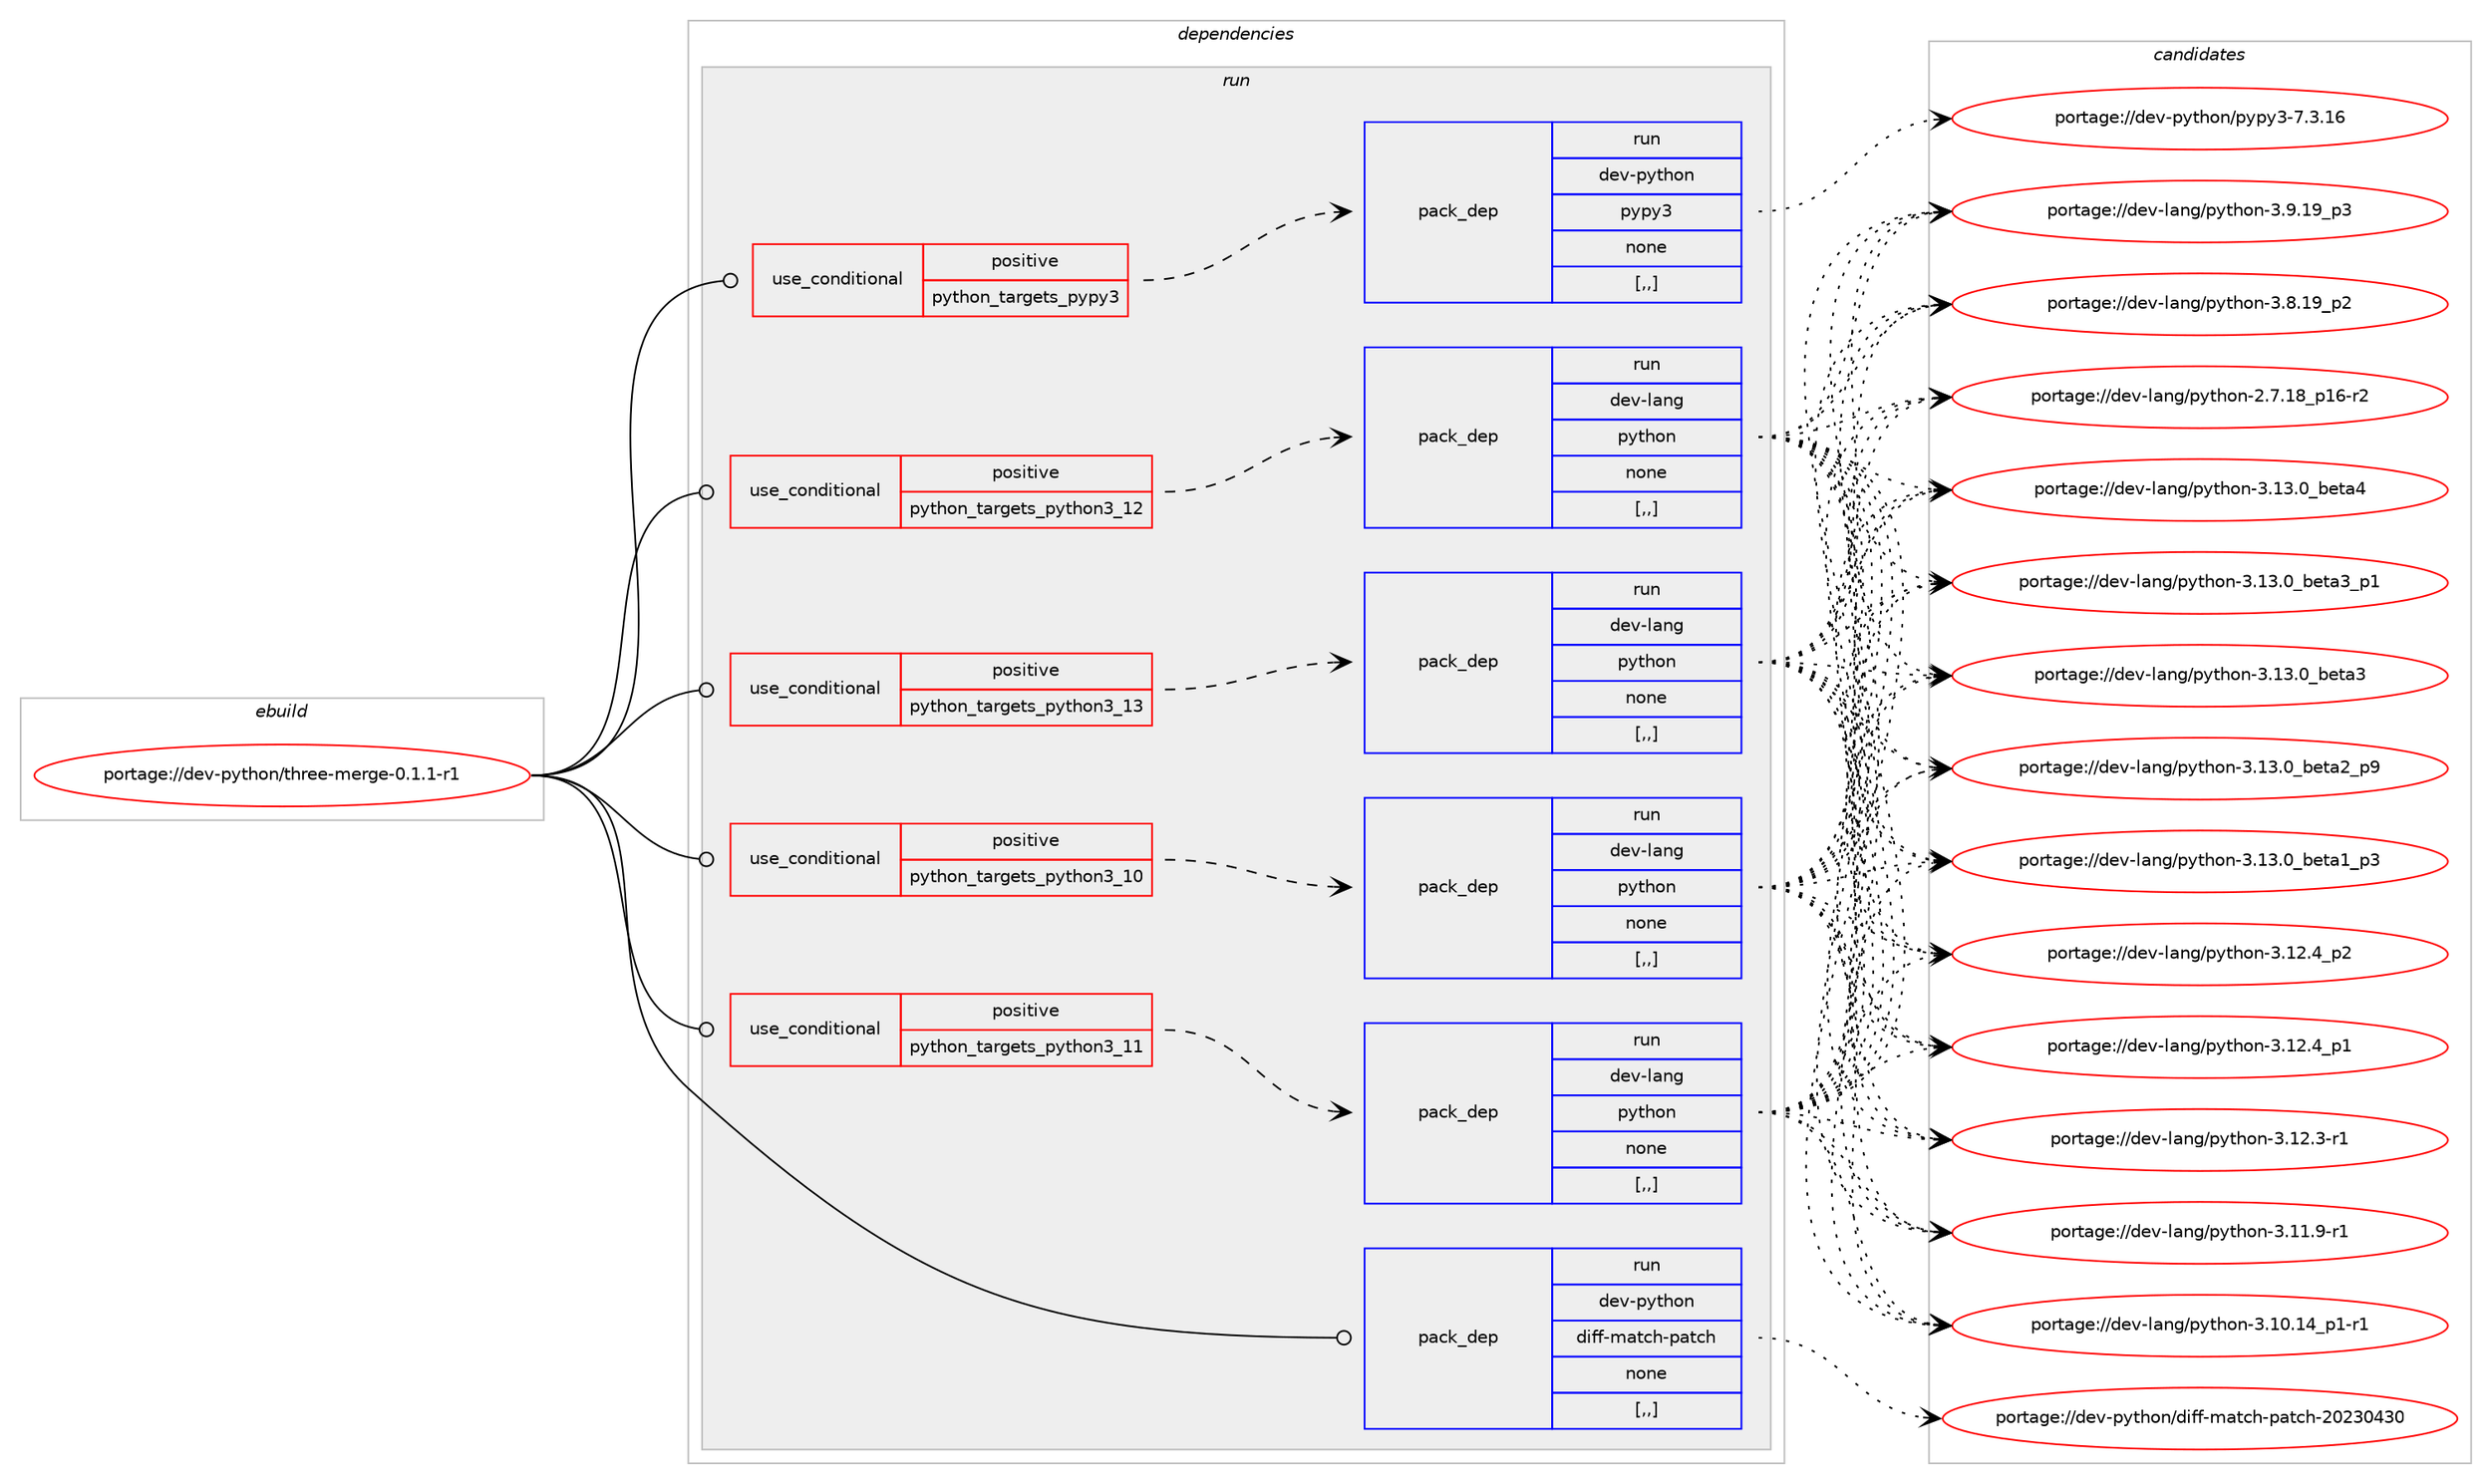 digraph prolog {

# *************
# Graph options
# *************

newrank=true;
concentrate=true;
compound=true;
graph [rankdir=LR,fontname=Helvetica,fontsize=10,ranksep=1.5];#, ranksep=2.5, nodesep=0.2];
edge  [arrowhead=vee];
node  [fontname=Helvetica,fontsize=10];

# **********
# The ebuild
# **********

subgraph cluster_leftcol {
color=gray;
label=<<i>ebuild</i>>;
id [label="portage://dev-python/three-merge-0.1.1-r1", color=red, width=4, href="../dev-python/three-merge-0.1.1-r1.svg"];
}

# ****************
# The dependencies
# ****************

subgraph cluster_midcol {
color=gray;
label=<<i>dependencies</i>>;
subgraph cluster_compile {
fillcolor="#eeeeee";
style=filled;
label=<<i>compile</i>>;
}
subgraph cluster_compileandrun {
fillcolor="#eeeeee";
style=filled;
label=<<i>compile and run</i>>;
}
subgraph cluster_run {
fillcolor="#eeeeee";
style=filled;
label=<<i>run</i>>;
subgraph cond40521 {
dependency165864 [label=<<TABLE BORDER="0" CELLBORDER="1" CELLSPACING="0" CELLPADDING="4"><TR><TD ROWSPAN="3" CELLPADDING="10">use_conditional</TD></TR><TR><TD>positive</TD></TR><TR><TD>python_targets_pypy3</TD></TR></TABLE>>, shape=none, color=red];
subgraph pack124071 {
dependency165865 [label=<<TABLE BORDER="0" CELLBORDER="1" CELLSPACING="0" CELLPADDING="4" WIDTH="220"><TR><TD ROWSPAN="6" CELLPADDING="30">pack_dep</TD></TR><TR><TD WIDTH="110">run</TD></TR><TR><TD>dev-python</TD></TR><TR><TD>pypy3</TD></TR><TR><TD>none</TD></TR><TR><TD>[,,]</TD></TR></TABLE>>, shape=none, color=blue];
}
dependency165864:e -> dependency165865:w [weight=20,style="dashed",arrowhead="vee"];
}
id:e -> dependency165864:w [weight=20,style="solid",arrowhead="odot"];
subgraph cond40522 {
dependency165866 [label=<<TABLE BORDER="0" CELLBORDER="1" CELLSPACING="0" CELLPADDING="4"><TR><TD ROWSPAN="3" CELLPADDING="10">use_conditional</TD></TR><TR><TD>positive</TD></TR><TR><TD>python_targets_python3_10</TD></TR></TABLE>>, shape=none, color=red];
subgraph pack124072 {
dependency165867 [label=<<TABLE BORDER="0" CELLBORDER="1" CELLSPACING="0" CELLPADDING="4" WIDTH="220"><TR><TD ROWSPAN="6" CELLPADDING="30">pack_dep</TD></TR><TR><TD WIDTH="110">run</TD></TR><TR><TD>dev-lang</TD></TR><TR><TD>python</TD></TR><TR><TD>none</TD></TR><TR><TD>[,,]</TD></TR></TABLE>>, shape=none, color=blue];
}
dependency165866:e -> dependency165867:w [weight=20,style="dashed",arrowhead="vee"];
}
id:e -> dependency165866:w [weight=20,style="solid",arrowhead="odot"];
subgraph cond40523 {
dependency165868 [label=<<TABLE BORDER="0" CELLBORDER="1" CELLSPACING="0" CELLPADDING="4"><TR><TD ROWSPAN="3" CELLPADDING="10">use_conditional</TD></TR><TR><TD>positive</TD></TR><TR><TD>python_targets_python3_11</TD></TR></TABLE>>, shape=none, color=red];
subgraph pack124073 {
dependency165869 [label=<<TABLE BORDER="0" CELLBORDER="1" CELLSPACING="0" CELLPADDING="4" WIDTH="220"><TR><TD ROWSPAN="6" CELLPADDING="30">pack_dep</TD></TR><TR><TD WIDTH="110">run</TD></TR><TR><TD>dev-lang</TD></TR><TR><TD>python</TD></TR><TR><TD>none</TD></TR><TR><TD>[,,]</TD></TR></TABLE>>, shape=none, color=blue];
}
dependency165868:e -> dependency165869:w [weight=20,style="dashed",arrowhead="vee"];
}
id:e -> dependency165868:w [weight=20,style="solid",arrowhead="odot"];
subgraph cond40524 {
dependency165870 [label=<<TABLE BORDER="0" CELLBORDER="1" CELLSPACING="0" CELLPADDING="4"><TR><TD ROWSPAN="3" CELLPADDING="10">use_conditional</TD></TR><TR><TD>positive</TD></TR><TR><TD>python_targets_python3_12</TD></TR></TABLE>>, shape=none, color=red];
subgraph pack124074 {
dependency165871 [label=<<TABLE BORDER="0" CELLBORDER="1" CELLSPACING="0" CELLPADDING="4" WIDTH="220"><TR><TD ROWSPAN="6" CELLPADDING="30">pack_dep</TD></TR><TR><TD WIDTH="110">run</TD></TR><TR><TD>dev-lang</TD></TR><TR><TD>python</TD></TR><TR><TD>none</TD></TR><TR><TD>[,,]</TD></TR></TABLE>>, shape=none, color=blue];
}
dependency165870:e -> dependency165871:w [weight=20,style="dashed",arrowhead="vee"];
}
id:e -> dependency165870:w [weight=20,style="solid",arrowhead="odot"];
subgraph cond40525 {
dependency165872 [label=<<TABLE BORDER="0" CELLBORDER="1" CELLSPACING="0" CELLPADDING="4"><TR><TD ROWSPAN="3" CELLPADDING="10">use_conditional</TD></TR><TR><TD>positive</TD></TR><TR><TD>python_targets_python3_13</TD></TR></TABLE>>, shape=none, color=red];
subgraph pack124075 {
dependency165873 [label=<<TABLE BORDER="0" CELLBORDER="1" CELLSPACING="0" CELLPADDING="4" WIDTH="220"><TR><TD ROWSPAN="6" CELLPADDING="30">pack_dep</TD></TR><TR><TD WIDTH="110">run</TD></TR><TR><TD>dev-lang</TD></TR><TR><TD>python</TD></TR><TR><TD>none</TD></TR><TR><TD>[,,]</TD></TR></TABLE>>, shape=none, color=blue];
}
dependency165872:e -> dependency165873:w [weight=20,style="dashed",arrowhead="vee"];
}
id:e -> dependency165872:w [weight=20,style="solid",arrowhead="odot"];
subgraph pack124076 {
dependency165874 [label=<<TABLE BORDER="0" CELLBORDER="1" CELLSPACING="0" CELLPADDING="4" WIDTH="220"><TR><TD ROWSPAN="6" CELLPADDING="30">pack_dep</TD></TR><TR><TD WIDTH="110">run</TD></TR><TR><TD>dev-python</TD></TR><TR><TD>diff-match-patch</TD></TR><TR><TD>none</TD></TR><TR><TD>[,,]</TD></TR></TABLE>>, shape=none, color=blue];
}
id:e -> dependency165874:w [weight=20,style="solid",arrowhead="odot"];
}
}

# **************
# The candidates
# **************

subgraph cluster_choices {
rank=same;
color=gray;
label=<<i>candidates</i>>;

subgraph choice124071 {
color=black;
nodesep=1;
choice10010111845112121116104111110471121211121215145554651464954 [label="portage://dev-python/pypy3-7.3.16", color=red, width=4,href="../dev-python/pypy3-7.3.16.svg"];
dependency165865:e -> choice10010111845112121116104111110471121211121215145554651464954:w [style=dotted,weight="100"];
}
subgraph choice124072 {
color=black;
nodesep=1;
choice1001011184510897110103471121211161041111104551464951464895981011169752 [label="portage://dev-lang/python-3.13.0_beta4", color=red, width=4,href="../dev-lang/python-3.13.0_beta4.svg"];
choice10010111845108971101034711212111610411111045514649514648959810111697519511249 [label="portage://dev-lang/python-3.13.0_beta3_p1", color=red, width=4,href="../dev-lang/python-3.13.0_beta3_p1.svg"];
choice1001011184510897110103471121211161041111104551464951464895981011169751 [label="portage://dev-lang/python-3.13.0_beta3", color=red, width=4,href="../dev-lang/python-3.13.0_beta3.svg"];
choice10010111845108971101034711212111610411111045514649514648959810111697509511257 [label="portage://dev-lang/python-3.13.0_beta2_p9", color=red, width=4,href="../dev-lang/python-3.13.0_beta2_p9.svg"];
choice10010111845108971101034711212111610411111045514649514648959810111697499511251 [label="portage://dev-lang/python-3.13.0_beta1_p3", color=red, width=4,href="../dev-lang/python-3.13.0_beta1_p3.svg"];
choice100101118451089711010347112121116104111110455146495046529511250 [label="portage://dev-lang/python-3.12.4_p2", color=red, width=4,href="../dev-lang/python-3.12.4_p2.svg"];
choice100101118451089711010347112121116104111110455146495046529511249 [label="portage://dev-lang/python-3.12.4_p1", color=red, width=4,href="../dev-lang/python-3.12.4_p1.svg"];
choice100101118451089711010347112121116104111110455146495046514511449 [label="portage://dev-lang/python-3.12.3-r1", color=red, width=4,href="../dev-lang/python-3.12.3-r1.svg"];
choice100101118451089711010347112121116104111110455146494946574511449 [label="portage://dev-lang/python-3.11.9-r1", color=red, width=4,href="../dev-lang/python-3.11.9-r1.svg"];
choice100101118451089711010347112121116104111110455146494846495295112494511449 [label="portage://dev-lang/python-3.10.14_p1-r1", color=red, width=4,href="../dev-lang/python-3.10.14_p1-r1.svg"];
choice100101118451089711010347112121116104111110455146574649579511251 [label="portage://dev-lang/python-3.9.19_p3", color=red, width=4,href="../dev-lang/python-3.9.19_p3.svg"];
choice100101118451089711010347112121116104111110455146564649579511250 [label="portage://dev-lang/python-3.8.19_p2", color=red, width=4,href="../dev-lang/python-3.8.19_p2.svg"];
choice100101118451089711010347112121116104111110455046554649569511249544511450 [label="portage://dev-lang/python-2.7.18_p16-r2", color=red, width=4,href="../dev-lang/python-2.7.18_p16-r2.svg"];
dependency165867:e -> choice1001011184510897110103471121211161041111104551464951464895981011169752:w [style=dotted,weight="100"];
dependency165867:e -> choice10010111845108971101034711212111610411111045514649514648959810111697519511249:w [style=dotted,weight="100"];
dependency165867:e -> choice1001011184510897110103471121211161041111104551464951464895981011169751:w [style=dotted,weight="100"];
dependency165867:e -> choice10010111845108971101034711212111610411111045514649514648959810111697509511257:w [style=dotted,weight="100"];
dependency165867:e -> choice10010111845108971101034711212111610411111045514649514648959810111697499511251:w [style=dotted,weight="100"];
dependency165867:e -> choice100101118451089711010347112121116104111110455146495046529511250:w [style=dotted,weight="100"];
dependency165867:e -> choice100101118451089711010347112121116104111110455146495046529511249:w [style=dotted,weight="100"];
dependency165867:e -> choice100101118451089711010347112121116104111110455146495046514511449:w [style=dotted,weight="100"];
dependency165867:e -> choice100101118451089711010347112121116104111110455146494946574511449:w [style=dotted,weight="100"];
dependency165867:e -> choice100101118451089711010347112121116104111110455146494846495295112494511449:w [style=dotted,weight="100"];
dependency165867:e -> choice100101118451089711010347112121116104111110455146574649579511251:w [style=dotted,weight="100"];
dependency165867:e -> choice100101118451089711010347112121116104111110455146564649579511250:w [style=dotted,weight="100"];
dependency165867:e -> choice100101118451089711010347112121116104111110455046554649569511249544511450:w [style=dotted,weight="100"];
}
subgraph choice124073 {
color=black;
nodesep=1;
choice1001011184510897110103471121211161041111104551464951464895981011169752 [label="portage://dev-lang/python-3.13.0_beta4", color=red, width=4,href="../dev-lang/python-3.13.0_beta4.svg"];
choice10010111845108971101034711212111610411111045514649514648959810111697519511249 [label="portage://dev-lang/python-3.13.0_beta3_p1", color=red, width=4,href="../dev-lang/python-3.13.0_beta3_p1.svg"];
choice1001011184510897110103471121211161041111104551464951464895981011169751 [label="portage://dev-lang/python-3.13.0_beta3", color=red, width=4,href="../dev-lang/python-3.13.0_beta3.svg"];
choice10010111845108971101034711212111610411111045514649514648959810111697509511257 [label="portage://dev-lang/python-3.13.0_beta2_p9", color=red, width=4,href="../dev-lang/python-3.13.0_beta2_p9.svg"];
choice10010111845108971101034711212111610411111045514649514648959810111697499511251 [label="portage://dev-lang/python-3.13.0_beta1_p3", color=red, width=4,href="../dev-lang/python-3.13.0_beta1_p3.svg"];
choice100101118451089711010347112121116104111110455146495046529511250 [label="portage://dev-lang/python-3.12.4_p2", color=red, width=4,href="../dev-lang/python-3.12.4_p2.svg"];
choice100101118451089711010347112121116104111110455146495046529511249 [label="portage://dev-lang/python-3.12.4_p1", color=red, width=4,href="../dev-lang/python-3.12.4_p1.svg"];
choice100101118451089711010347112121116104111110455146495046514511449 [label="portage://dev-lang/python-3.12.3-r1", color=red, width=4,href="../dev-lang/python-3.12.3-r1.svg"];
choice100101118451089711010347112121116104111110455146494946574511449 [label="portage://dev-lang/python-3.11.9-r1", color=red, width=4,href="../dev-lang/python-3.11.9-r1.svg"];
choice100101118451089711010347112121116104111110455146494846495295112494511449 [label="portage://dev-lang/python-3.10.14_p1-r1", color=red, width=4,href="../dev-lang/python-3.10.14_p1-r1.svg"];
choice100101118451089711010347112121116104111110455146574649579511251 [label="portage://dev-lang/python-3.9.19_p3", color=red, width=4,href="../dev-lang/python-3.9.19_p3.svg"];
choice100101118451089711010347112121116104111110455146564649579511250 [label="portage://dev-lang/python-3.8.19_p2", color=red, width=4,href="../dev-lang/python-3.8.19_p2.svg"];
choice100101118451089711010347112121116104111110455046554649569511249544511450 [label="portage://dev-lang/python-2.7.18_p16-r2", color=red, width=4,href="../dev-lang/python-2.7.18_p16-r2.svg"];
dependency165869:e -> choice1001011184510897110103471121211161041111104551464951464895981011169752:w [style=dotted,weight="100"];
dependency165869:e -> choice10010111845108971101034711212111610411111045514649514648959810111697519511249:w [style=dotted,weight="100"];
dependency165869:e -> choice1001011184510897110103471121211161041111104551464951464895981011169751:w [style=dotted,weight="100"];
dependency165869:e -> choice10010111845108971101034711212111610411111045514649514648959810111697509511257:w [style=dotted,weight="100"];
dependency165869:e -> choice10010111845108971101034711212111610411111045514649514648959810111697499511251:w [style=dotted,weight="100"];
dependency165869:e -> choice100101118451089711010347112121116104111110455146495046529511250:w [style=dotted,weight="100"];
dependency165869:e -> choice100101118451089711010347112121116104111110455146495046529511249:w [style=dotted,weight="100"];
dependency165869:e -> choice100101118451089711010347112121116104111110455146495046514511449:w [style=dotted,weight="100"];
dependency165869:e -> choice100101118451089711010347112121116104111110455146494946574511449:w [style=dotted,weight="100"];
dependency165869:e -> choice100101118451089711010347112121116104111110455146494846495295112494511449:w [style=dotted,weight="100"];
dependency165869:e -> choice100101118451089711010347112121116104111110455146574649579511251:w [style=dotted,weight="100"];
dependency165869:e -> choice100101118451089711010347112121116104111110455146564649579511250:w [style=dotted,weight="100"];
dependency165869:e -> choice100101118451089711010347112121116104111110455046554649569511249544511450:w [style=dotted,weight="100"];
}
subgraph choice124074 {
color=black;
nodesep=1;
choice1001011184510897110103471121211161041111104551464951464895981011169752 [label="portage://dev-lang/python-3.13.0_beta4", color=red, width=4,href="../dev-lang/python-3.13.0_beta4.svg"];
choice10010111845108971101034711212111610411111045514649514648959810111697519511249 [label="portage://dev-lang/python-3.13.0_beta3_p1", color=red, width=4,href="../dev-lang/python-3.13.0_beta3_p1.svg"];
choice1001011184510897110103471121211161041111104551464951464895981011169751 [label="portage://dev-lang/python-3.13.0_beta3", color=red, width=4,href="../dev-lang/python-3.13.0_beta3.svg"];
choice10010111845108971101034711212111610411111045514649514648959810111697509511257 [label="portage://dev-lang/python-3.13.0_beta2_p9", color=red, width=4,href="../dev-lang/python-3.13.0_beta2_p9.svg"];
choice10010111845108971101034711212111610411111045514649514648959810111697499511251 [label="portage://dev-lang/python-3.13.0_beta1_p3", color=red, width=4,href="../dev-lang/python-3.13.0_beta1_p3.svg"];
choice100101118451089711010347112121116104111110455146495046529511250 [label="portage://dev-lang/python-3.12.4_p2", color=red, width=4,href="../dev-lang/python-3.12.4_p2.svg"];
choice100101118451089711010347112121116104111110455146495046529511249 [label="portage://dev-lang/python-3.12.4_p1", color=red, width=4,href="../dev-lang/python-3.12.4_p1.svg"];
choice100101118451089711010347112121116104111110455146495046514511449 [label="portage://dev-lang/python-3.12.3-r1", color=red, width=4,href="../dev-lang/python-3.12.3-r1.svg"];
choice100101118451089711010347112121116104111110455146494946574511449 [label="portage://dev-lang/python-3.11.9-r1", color=red, width=4,href="../dev-lang/python-3.11.9-r1.svg"];
choice100101118451089711010347112121116104111110455146494846495295112494511449 [label="portage://dev-lang/python-3.10.14_p1-r1", color=red, width=4,href="../dev-lang/python-3.10.14_p1-r1.svg"];
choice100101118451089711010347112121116104111110455146574649579511251 [label="portage://dev-lang/python-3.9.19_p3", color=red, width=4,href="../dev-lang/python-3.9.19_p3.svg"];
choice100101118451089711010347112121116104111110455146564649579511250 [label="portage://dev-lang/python-3.8.19_p2", color=red, width=4,href="../dev-lang/python-3.8.19_p2.svg"];
choice100101118451089711010347112121116104111110455046554649569511249544511450 [label="portage://dev-lang/python-2.7.18_p16-r2", color=red, width=4,href="../dev-lang/python-2.7.18_p16-r2.svg"];
dependency165871:e -> choice1001011184510897110103471121211161041111104551464951464895981011169752:w [style=dotted,weight="100"];
dependency165871:e -> choice10010111845108971101034711212111610411111045514649514648959810111697519511249:w [style=dotted,weight="100"];
dependency165871:e -> choice1001011184510897110103471121211161041111104551464951464895981011169751:w [style=dotted,weight="100"];
dependency165871:e -> choice10010111845108971101034711212111610411111045514649514648959810111697509511257:w [style=dotted,weight="100"];
dependency165871:e -> choice10010111845108971101034711212111610411111045514649514648959810111697499511251:w [style=dotted,weight="100"];
dependency165871:e -> choice100101118451089711010347112121116104111110455146495046529511250:w [style=dotted,weight="100"];
dependency165871:e -> choice100101118451089711010347112121116104111110455146495046529511249:w [style=dotted,weight="100"];
dependency165871:e -> choice100101118451089711010347112121116104111110455146495046514511449:w [style=dotted,weight="100"];
dependency165871:e -> choice100101118451089711010347112121116104111110455146494946574511449:w [style=dotted,weight="100"];
dependency165871:e -> choice100101118451089711010347112121116104111110455146494846495295112494511449:w [style=dotted,weight="100"];
dependency165871:e -> choice100101118451089711010347112121116104111110455146574649579511251:w [style=dotted,weight="100"];
dependency165871:e -> choice100101118451089711010347112121116104111110455146564649579511250:w [style=dotted,weight="100"];
dependency165871:e -> choice100101118451089711010347112121116104111110455046554649569511249544511450:w [style=dotted,weight="100"];
}
subgraph choice124075 {
color=black;
nodesep=1;
choice1001011184510897110103471121211161041111104551464951464895981011169752 [label="portage://dev-lang/python-3.13.0_beta4", color=red, width=4,href="../dev-lang/python-3.13.0_beta4.svg"];
choice10010111845108971101034711212111610411111045514649514648959810111697519511249 [label="portage://dev-lang/python-3.13.0_beta3_p1", color=red, width=4,href="../dev-lang/python-3.13.0_beta3_p1.svg"];
choice1001011184510897110103471121211161041111104551464951464895981011169751 [label="portage://dev-lang/python-3.13.0_beta3", color=red, width=4,href="../dev-lang/python-3.13.0_beta3.svg"];
choice10010111845108971101034711212111610411111045514649514648959810111697509511257 [label="portage://dev-lang/python-3.13.0_beta2_p9", color=red, width=4,href="../dev-lang/python-3.13.0_beta2_p9.svg"];
choice10010111845108971101034711212111610411111045514649514648959810111697499511251 [label="portage://dev-lang/python-3.13.0_beta1_p3", color=red, width=4,href="../dev-lang/python-3.13.0_beta1_p3.svg"];
choice100101118451089711010347112121116104111110455146495046529511250 [label="portage://dev-lang/python-3.12.4_p2", color=red, width=4,href="../dev-lang/python-3.12.4_p2.svg"];
choice100101118451089711010347112121116104111110455146495046529511249 [label="portage://dev-lang/python-3.12.4_p1", color=red, width=4,href="../dev-lang/python-3.12.4_p1.svg"];
choice100101118451089711010347112121116104111110455146495046514511449 [label="portage://dev-lang/python-3.12.3-r1", color=red, width=4,href="../dev-lang/python-3.12.3-r1.svg"];
choice100101118451089711010347112121116104111110455146494946574511449 [label="portage://dev-lang/python-3.11.9-r1", color=red, width=4,href="../dev-lang/python-3.11.9-r1.svg"];
choice100101118451089711010347112121116104111110455146494846495295112494511449 [label="portage://dev-lang/python-3.10.14_p1-r1", color=red, width=4,href="../dev-lang/python-3.10.14_p1-r1.svg"];
choice100101118451089711010347112121116104111110455146574649579511251 [label="portage://dev-lang/python-3.9.19_p3", color=red, width=4,href="../dev-lang/python-3.9.19_p3.svg"];
choice100101118451089711010347112121116104111110455146564649579511250 [label="portage://dev-lang/python-3.8.19_p2", color=red, width=4,href="../dev-lang/python-3.8.19_p2.svg"];
choice100101118451089711010347112121116104111110455046554649569511249544511450 [label="portage://dev-lang/python-2.7.18_p16-r2", color=red, width=4,href="../dev-lang/python-2.7.18_p16-r2.svg"];
dependency165873:e -> choice1001011184510897110103471121211161041111104551464951464895981011169752:w [style=dotted,weight="100"];
dependency165873:e -> choice10010111845108971101034711212111610411111045514649514648959810111697519511249:w [style=dotted,weight="100"];
dependency165873:e -> choice1001011184510897110103471121211161041111104551464951464895981011169751:w [style=dotted,weight="100"];
dependency165873:e -> choice10010111845108971101034711212111610411111045514649514648959810111697509511257:w [style=dotted,weight="100"];
dependency165873:e -> choice10010111845108971101034711212111610411111045514649514648959810111697499511251:w [style=dotted,weight="100"];
dependency165873:e -> choice100101118451089711010347112121116104111110455146495046529511250:w [style=dotted,weight="100"];
dependency165873:e -> choice100101118451089711010347112121116104111110455146495046529511249:w [style=dotted,weight="100"];
dependency165873:e -> choice100101118451089711010347112121116104111110455146495046514511449:w [style=dotted,weight="100"];
dependency165873:e -> choice100101118451089711010347112121116104111110455146494946574511449:w [style=dotted,weight="100"];
dependency165873:e -> choice100101118451089711010347112121116104111110455146494846495295112494511449:w [style=dotted,weight="100"];
dependency165873:e -> choice100101118451089711010347112121116104111110455146574649579511251:w [style=dotted,weight="100"];
dependency165873:e -> choice100101118451089711010347112121116104111110455146564649579511250:w [style=dotted,weight="100"];
dependency165873:e -> choice100101118451089711010347112121116104111110455046554649569511249544511450:w [style=dotted,weight="100"];
}
subgraph choice124076 {
color=black;
nodesep=1;
choice1001011184511212111610411111047100105102102451099711699104451129711699104455048505148525148 [label="portage://dev-python/diff-match-patch-20230430", color=red, width=4,href="../dev-python/diff-match-patch-20230430.svg"];
dependency165874:e -> choice1001011184511212111610411111047100105102102451099711699104451129711699104455048505148525148:w [style=dotted,weight="100"];
}
}

}
